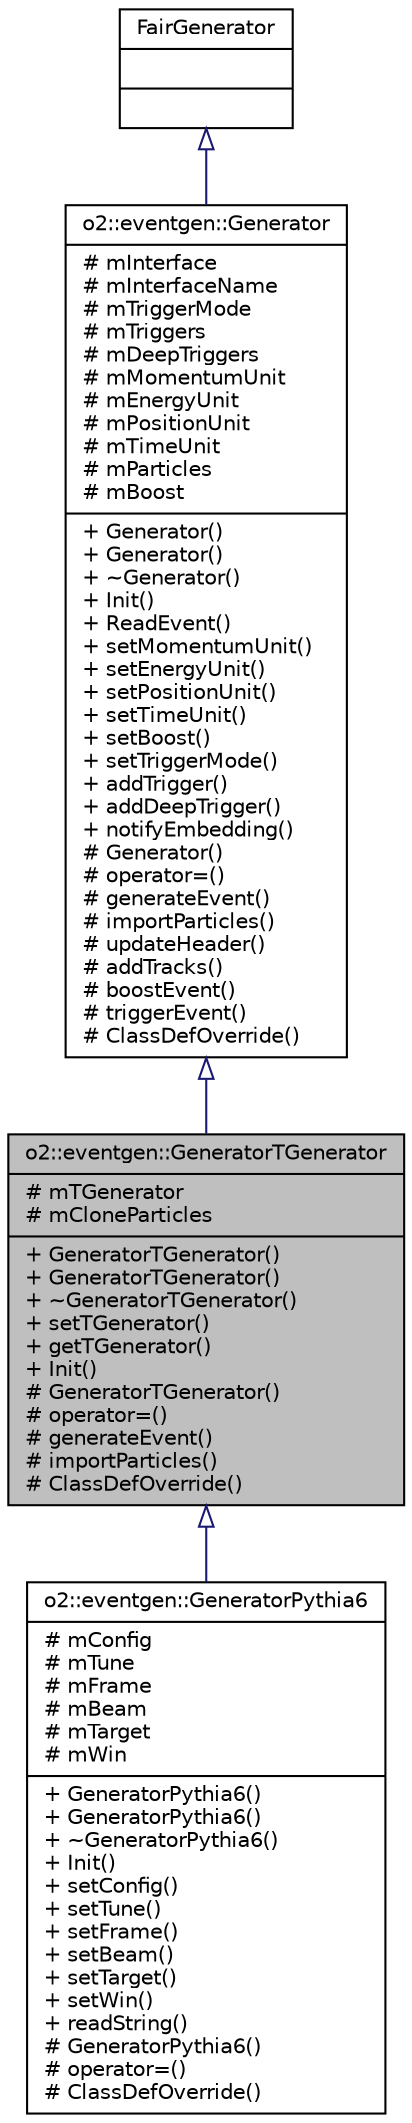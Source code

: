 digraph "o2::eventgen::GeneratorTGenerator"
{
 // INTERACTIVE_SVG=YES
  bgcolor="transparent";
  edge [fontname="Helvetica",fontsize="10",labelfontname="Helvetica",labelfontsize="10"];
  node [fontname="Helvetica",fontsize="10",shape=record];
  Node0 [label="{o2::eventgen::GeneratorTGenerator\n|# mTGenerator\l# mCloneParticles\l|+ GeneratorTGenerator()\l+ GeneratorTGenerator()\l+ ~GeneratorTGenerator()\l+ setTGenerator()\l+ getTGenerator()\l+ Init()\l# GeneratorTGenerator()\l# operator=()\l# generateEvent()\l# importParticles()\l# ClassDefOverride()\l}",height=0.2,width=0.4,color="black", fillcolor="grey75", style="filled", fontcolor="black"];
  Node1 -> Node0 [dir="back",color="midnightblue",fontsize="10",style="solid",arrowtail="onormal",fontname="Helvetica"];
  Node1 [label="{o2::eventgen::Generator\n|# mInterface\l# mInterfaceName\l# mTriggerMode\l# mTriggers\l# mDeepTriggers\l# mMomentumUnit\l# mEnergyUnit\l# mPositionUnit\l# mTimeUnit\l# mParticles\l# mBoost\l|+ Generator()\l+ Generator()\l+ ~Generator()\l+ Init()\l+ ReadEvent()\l+ setMomentumUnit()\l+ setEnergyUnit()\l+ setPositionUnit()\l+ setTimeUnit()\l+ setBoost()\l+ setTriggerMode()\l+ addTrigger()\l+ addDeepTrigger()\l+ notifyEmbedding()\l# Generator()\l# operator=()\l# generateEvent()\l# importParticles()\l# updateHeader()\l# addTracks()\l# boostEvent()\l# triggerEvent()\l# ClassDefOverride()\l}",height=0.2,width=0.4,color="black",URL="$d3/da7/classo2_1_1eventgen_1_1Generator.html"];
  Node2 -> Node1 [dir="back",color="midnightblue",fontsize="10",style="solid",arrowtail="onormal",fontname="Helvetica"];
  Node2 [label="{FairGenerator\n||}",height=0.2,width=0.4,color="black",URL="$df/d40/classFairGenerator.html"];
  Node0 -> Node3 [dir="back",color="midnightblue",fontsize="10",style="solid",arrowtail="onormal",fontname="Helvetica"];
  Node3 [label="{o2::eventgen::GeneratorPythia6\n|# mConfig\l# mTune\l# mFrame\l# mBeam\l# mTarget\l# mWin\l|+ GeneratorPythia6()\l+ GeneratorPythia6()\l+ ~GeneratorPythia6()\l+ Init()\l+ setConfig()\l+ setTune()\l+ setFrame()\l+ setBeam()\l+ setTarget()\l+ setWin()\l+ readString()\l# GeneratorPythia6()\l# operator=()\l# ClassDefOverride()\l}",height=0.2,width=0.4,color="black",URL="$dc/d6e/classo2_1_1eventgen_1_1GeneratorPythia6.html"];
}

